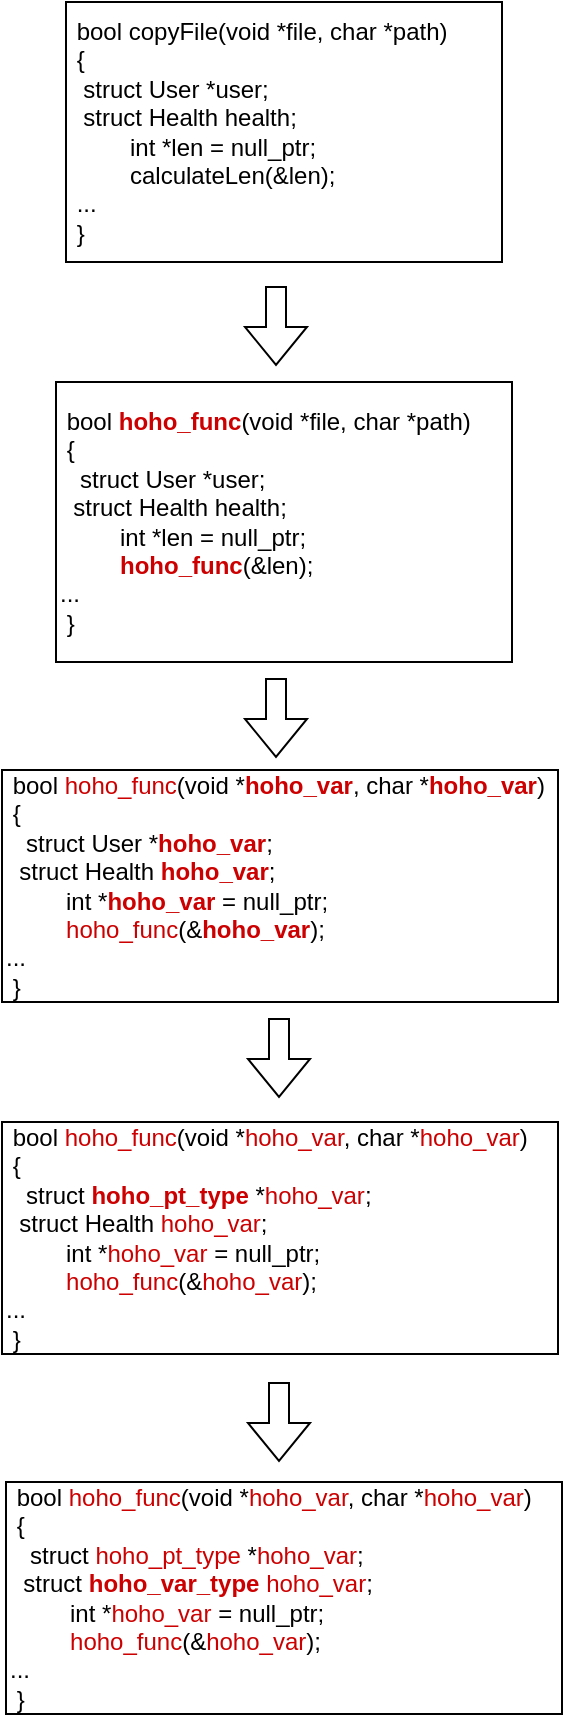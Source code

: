<mxfile version="16.0.0" type="github">
  <diagram id="a7lu9ZV9Bh6iZX9i4V_V" name="Page-1">
    <mxGraphModel dx="1112" dy="801" grid="1" gridSize="10" guides="1" tooltips="1" connect="1" arrows="1" fold="1" page="1" pageScale="1" pageWidth="827" pageHeight="1169" math="0" shadow="0">
      <root>
        <mxCell id="0" />
        <mxCell id="1" parent="0" />
        <mxCell id="FYrdAj6q7CZjfNvBskVN-1" value="&amp;nbsp;bool copyFile(void *file, char *path)&lt;br&gt;&amp;nbsp;{&lt;br&gt;&lt;span style=&quot;white-space: pre&quot;&gt;	&lt;/span&gt;&amp;nbsp;struct User *user;&lt;br&gt;&lt;span style=&quot;white-space: pre&quot;&gt;	&lt;/span&gt;&amp;nbsp;struct Health health;&lt;br&gt;&amp;nbsp; &amp;nbsp; &amp;nbsp; &amp;nbsp; &amp;nbsp;int *len = null_ptr;&lt;br&gt;&amp;nbsp; &amp;nbsp; &amp;nbsp; &amp;nbsp; &amp;nbsp;calculateLen(&amp;amp;len);&lt;br&gt;&lt;span style=&quot;white-space: pre&quot;&gt;	&lt;/span&gt;...&lt;br&gt;&amp;nbsp;}" style="rounded=0;whiteSpace=wrap;html=1;align=left;" vertex="1" parent="1">
          <mxGeometry x="282" y="50" width="218" height="130" as="geometry" />
        </mxCell>
        <mxCell id="FYrdAj6q7CZjfNvBskVN-9" value="&amp;nbsp;bool &lt;font color=&quot;#cc0000&quot;&gt;&lt;b&gt;hoho_func&lt;/b&gt;&lt;/font&gt;(void *file, char *path)&lt;br&gt;&amp;nbsp;{&lt;br&gt;&lt;span&gt;	&lt;/span&gt;&amp;nbsp;&lt;span style=&quot;white-space: pre&quot;&gt;	&lt;/span&gt;&amp;nbsp;struct User *user;&lt;br&gt;&lt;span&gt;	&lt;/span&gt;&lt;span style=&quot;white-space: pre&quot;&gt;	&lt;/span&gt;&amp;nbsp;struct Health health;&lt;br&gt;&amp;nbsp; &amp;nbsp; &amp;nbsp; &amp;nbsp; &amp;nbsp;int *len = null_ptr;&lt;br&gt;&amp;nbsp; &amp;nbsp; &amp;nbsp; &amp;nbsp; &amp;nbsp;&lt;font color=&quot;#cc0000&quot;&gt;&lt;b&gt;hoho_func&lt;/b&gt;&lt;/font&gt;(&amp;amp;len);&lt;br&gt;&lt;span&gt;	&lt;/span&gt;...&lt;br&gt;&amp;nbsp;}" style="rounded=0;whiteSpace=wrap;html=1;align=left;" vertex="1" parent="1">
          <mxGeometry x="277" y="240" width="228" height="140" as="geometry" />
        </mxCell>
        <mxCell id="FYrdAj6q7CZjfNvBskVN-13" value="" style="shape=flexArrow;endArrow=classic;html=1;rounded=0;fontColor=#FF3333;" edge="1" parent="1">
          <mxGeometry width="50" height="50" relative="1" as="geometry">
            <mxPoint x="387" y="192" as="sourcePoint" />
            <mxPoint x="387" y="232" as="targetPoint" />
          </mxGeometry>
        </mxCell>
        <mxCell id="FYrdAj6q7CZjfNvBskVN-14" value="" style="shape=flexArrow;endArrow=classic;html=1;rounded=0;fontColor=#FF3333;" edge="1" parent="1">
          <mxGeometry width="50" height="50" relative="1" as="geometry">
            <mxPoint x="387" y="388" as="sourcePoint" />
            <mxPoint x="387" y="428" as="targetPoint" />
          </mxGeometry>
        </mxCell>
        <mxCell id="FYrdAj6q7CZjfNvBskVN-15" value="" style="shape=flexArrow;endArrow=classic;html=1;rounded=0;fontColor=#FF3333;" edge="1" parent="1">
          <mxGeometry width="50" height="50" relative="1" as="geometry">
            <mxPoint x="388.5" y="558" as="sourcePoint" />
            <mxPoint x="388.5" y="598" as="targetPoint" />
          </mxGeometry>
        </mxCell>
        <mxCell id="FYrdAj6q7CZjfNvBskVN-16" value="&amp;nbsp;bool &lt;font color=&quot;#cc0000&quot;&gt;hoho_func&lt;/font&gt;(void *&lt;font color=&quot;#cc0000&quot;&gt;&lt;b&gt;hoho_var&lt;/b&gt;&lt;/font&gt;, char *&lt;font color=&quot;#cc0000&quot;&gt;&lt;b&gt;hoho_var&lt;/b&gt;&lt;/font&gt;)&lt;br&gt;&amp;nbsp;{&lt;br&gt;&lt;span&gt;	&lt;/span&gt;&amp;nbsp;&lt;span style=&quot;white-space: pre&quot;&gt;	&lt;/span&gt;&amp;nbsp;struct User *&lt;font color=&quot;#cc0000&quot;&gt;&lt;b&gt;hoho_var&lt;/b&gt;&lt;/font&gt;;&lt;br&gt;&lt;span style=&quot;white-space: pre&quot;&gt;	&lt;/span&gt;&amp;nbsp;struct Health &lt;font color=&quot;#cc0000&quot;&gt;&lt;b&gt;hoho_var&lt;/b&gt;&lt;/font&gt;;&lt;br&gt;&amp;nbsp; &amp;nbsp; &amp;nbsp; &amp;nbsp; &amp;nbsp;int *&lt;font color=&quot;#cc0000&quot;&gt;&lt;b&gt;hoho_var&lt;/b&gt;&lt;/font&gt; = null_ptr;&lt;br&gt;&amp;nbsp; &amp;nbsp; &amp;nbsp; &amp;nbsp; &lt;b&gt;&amp;nbsp;&lt;/b&gt;&lt;font color=&quot;#cc0000&quot;&gt;hoho_func&lt;/font&gt;(&amp;amp;&lt;font color=&quot;#cc0000&quot;&gt;&lt;b&gt;hoho_var&lt;/b&gt;&lt;/font&gt;);&lt;br&gt;&lt;span&gt;	&lt;/span&gt;...&lt;br&gt;&amp;nbsp;}" style="rounded=0;whiteSpace=wrap;html=1;align=left;" vertex="1" parent="1">
          <mxGeometry x="250" y="434" width="278" height="116" as="geometry" />
        </mxCell>
        <mxCell id="FYrdAj6q7CZjfNvBskVN-19" value="" style="shape=flexArrow;endArrow=classic;html=1;rounded=0;fontColor=#FF3333;" edge="1" parent="1">
          <mxGeometry width="50" height="50" relative="1" as="geometry">
            <mxPoint x="388.5" y="740" as="sourcePoint" />
            <mxPoint x="388.5" y="780" as="targetPoint" />
          </mxGeometry>
        </mxCell>
        <mxCell id="FYrdAj6q7CZjfNvBskVN-21" value="&amp;nbsp;bool &lt;font color=&quot;#cc0000&quot;&gt;hoho_func&lt;/font&gt;(void *&lt;font color=&quot;#cc0000&quot;&gt;hoho_var&lt;/font&gt;, char *&lt;font color=&quot;#cc0000&quot;&gt;hoho_var&lt;/font&gt;)&lt;br&gt;&amp;nbsp;{&lt;br&gt;	&amp;nbsp;&lt;span style=&quot;white-space: pre&quot;&gt;	&lt;/span&gt;&amp;nbsp;struct &lt;b&gt;&lt;font color=&quot;#cc0000&quot;&gt;hoho_pt_type&lt;/font&gt;&lt;/b&gt; *&lt;font color=&quot;#cc0000&quot;&gt;hoho_var&lt;/font&gt;;&lt;br&gt;&lt;span style=&quot;white-space: pre&quot;&gt;	&lt;/span&gt;&amp;nbsp;struct Health &lt;font color=&quot;#cc0000&quot;&gt;hoho_var&lt;/font&gt;;&lt;br&gt;&amp;nbsp; &amp;nbsp; &amp;nbsp; &amp;nbsp; &amp;nbsp;int *&lt;font color=&quot;#cc0000&quot;&gt;hoho_var&lt;/font&gt; = null_ptr;&lt;br&gt;&amp;nbsp; &amp;nbsp; &amp;nbsp; &amp;nbsp; &amp;nbsp;&lt;font color=&quot;#cc0000&quot;&gt;hoho_func&lt;/font&gt;(&amp;amp;&lt;font color=&quot;#cc0000&quot;&gt;hoho_var&lt;/font&gt;);&lt;br&gt;	...&lt;br&gt;&amp;nbsp;}" style="rounded=0;whiteSpace=wrap;html=1;align=left;" vertex="1" parent="1">
          <mxGeometry x="250" y="610" width="278" height="116" as="geometry" />
        </mxCell>
        <mxCell id="FYrdAj6q7CZjfNvBskVN-22" value="&amp;nbsp;bool &lt;font color=&quot;#cc0000&quot;&gt;hoho_func&lt;/font&gt;(void *&lt;font color=&quot;#cc0000&quot;&gt;hoho_var&lt;/font&gt;, char *&lt;font color=&quot;#cc0000&quot;&gt;hoho_var&lt;/font&gt;)&lt;br&gt;&amp;nbsp;{&lt;br&gt;	&amp;nbsp;&lt;span style=&quot;white-space: pre&quot;&gt;	&lt;/span&gt;&amp;nbsp;struct &lt;font color=&quot;#cc0000&quot;&gt;hoho_pt_type&lt;/font&gt; *&lt;font color=&quot;#cc0000&quot;&gt;hoho_var&lt;/font&gt;;&lt;br&gt;&lt;span style=&quot;white-space: pre&quot;&gt;	&lt;/span&gt;&amp;nbsp;struct &lt;b&gt;&lt;font color=&quot;#cc0000&quot;&gt;hoho_var_type&lt;/font&gt;&lt;/b&gt;&amp;nbsp;&lt;font color=&quot;#cc0000&quot;&gt;hoho_var&lt;/font&gt;;&lt;br&gt;&amp;nbsp; &amp;nbsp; &amp;nbsp; &amp;nbsp; &amp;nbsp;int *&lt;font color=&quot;#cc0000&quot;&gt;hoho_var&lt;/font&gt; = null_ptr;&lt;br&gt;&amp;nbsp; &amp;nbsp; &amp;nbsp; &amp;nbsp; &amp;nbsp;&lt;font color=&quot;#cc0000&quot;&gt;hoho_func&lt;/font&gt;(&amp;amp;&lt;font color=&quot;#cc0000&quot;&gt;hoho_var&lt;/font&gt;);&lt;br&gt;	...&lt;br&gt;&amp;nbsp;}" style="rounded=0;whiteSpace=wrap;html=1;align=left;" vertex="1" parent="1">
          <mxGeometry x="252" y="790" width="278" height="116" as="geometry" />
        </mxCell>
      </root>
    </mxGraphModel>
  </diagram>
</mxfile>
